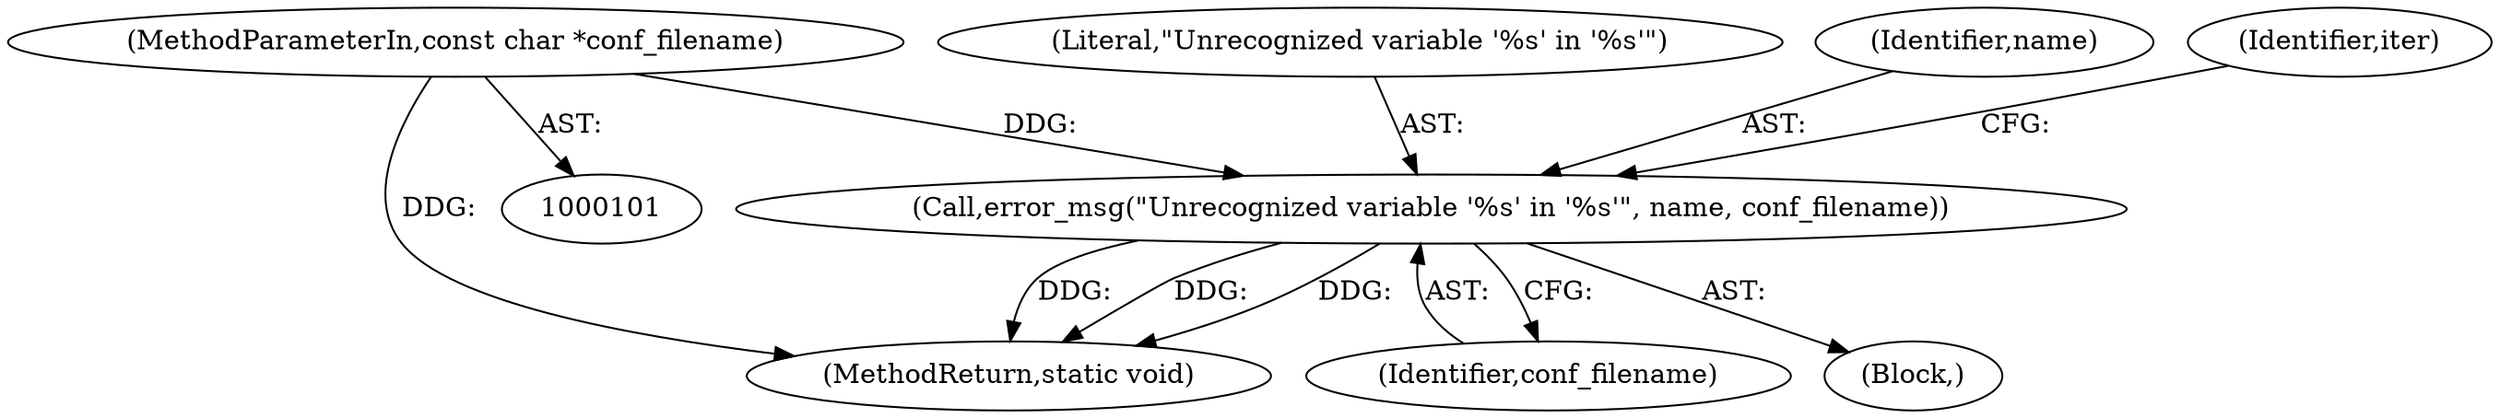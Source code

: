 digraph "0_abrt_8939398b82006ba1fec4ed491339fc075f43fc7c_2@pointer" {
"1000286" [label="(Call,error_msg(\"Unrecognized variable '%s' in '%s'\", name, conf_filename))"];
"1000103" [label="(MethodParameterIn,const char *conf_filename)"];
"1000287" [label="(Literal,\"Unrecognized variable '%s' in '%s'\")"];
"1000286" [label="(Call,error_msg(\"Unrecognized variable '%s' in '%s'\", name, conf_filename))"];
"1000288" [label="(Identifier,name)"];
"1000289" [label="(Identifier,conf_filename)"];
"1000280" [label="(Identifier,iter)"];
"1000103" [label="(MethodParameterIn,const char *conf_filename)"];
"1000290" [label="(MethodReturn,static void)"];
"1000285" [label="(Block,)"];
"1000286" -> "1000285"  [label="AST: "];
"1000286" -> "1000289"  [label="CFG: "];
"1000287" -> "1000286"  [label="AST: "];
"1000288" -> "1000286"  [label="AST: "];
"1000289" -> "1000286"  [label="AST: "];
"1000280" -> "1000286"  [label="CFG: "];
"1000286" -> "1000290"  [label="DDG: "];
"1000286" -> "1000290"  [label="DDG: "];
"1000286" -> "1000290"  [label="DDG: "];
"1000103" -> "1000286"  [label="DDG: "];
"1000103" -> "1000101"  [label="AST: "];
"1000103" -> "1000290"  [label="DDG: "];
}
